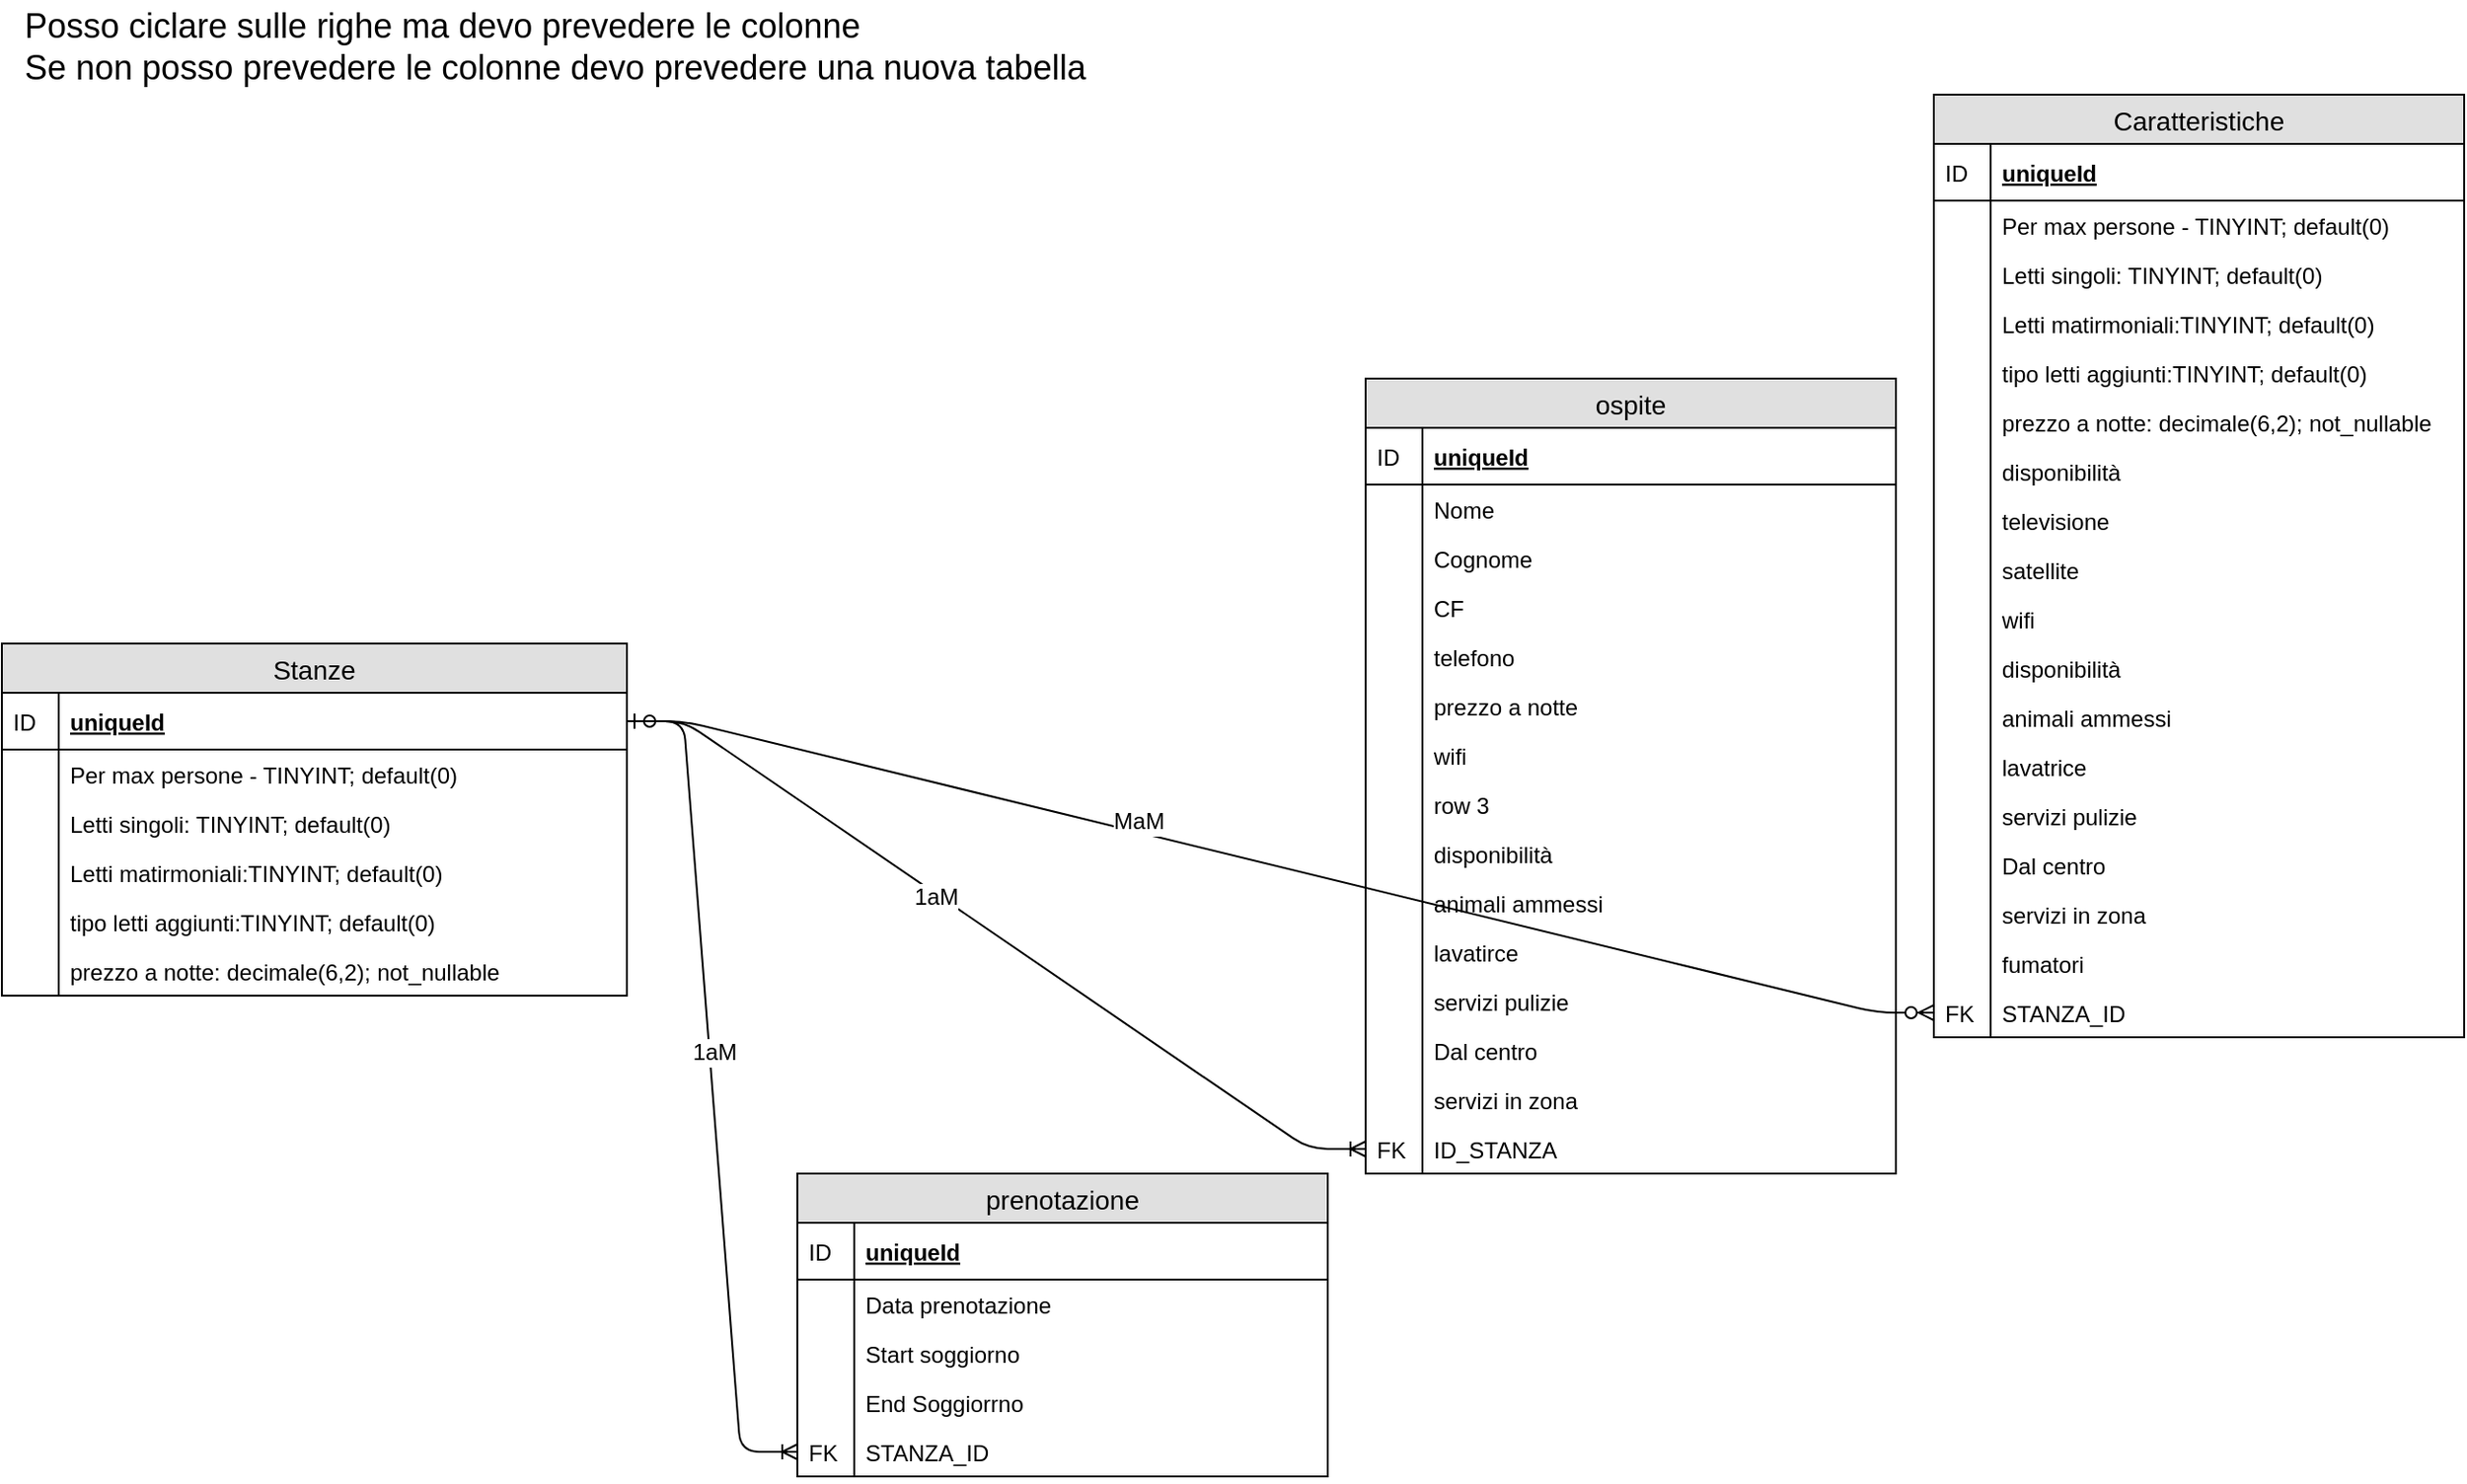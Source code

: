 <mxfile version="12.4.2" type="github" pages="1">
  <diagram id="B_G7BN0pg-eralU9Y7lQ" name="Page-1">
    <mxGraphModel dx="1878" dy="837" grid="1" gridSize="10" guides="1" tooltips="1" connect="1" arrows="1" fold="1" page="1" pageScale="1" pageWidth="1920" pageHeight="1200" math="0" shadow="0">
      <root>
        <mxCell id="0"/>
        <mxCell id="1" parent="0"/>
        <mxCell id="duu10q1DUP-rFCEBtcsj-118" value="" style="edgeStyle=orthogonalEdgeStyle;rounded=0;orthogonalLoop=1;jettySize=auto;html=1;startArrow=none;startFill=0;" parent="1" target="duu10q1DUP-rFCEBtcsj-2" edge="1">
          <mxGeometry relative="1" as="geometry">
            <mxPoint x="350" y="55" as="sourcePoint"/>
          </mxGeometry>
        </mxCell>
        <mxCell id="duu10q1DUP-rFCEBtcsj-130" value="Stanze" style="swimlane;fontStyle=0;childLayout=stackLayout;horizontal=1;startSize=26;fillColor=#e0e0e0;horizontalStack=0;resizeParent=1;resizeParentMax=0;resizeLast=0;collapsible=1;marginBottom=0;swimlaneFillColor=#ffffff;align=center;fontSize=14;" parent="1" vertex="1">
          <mxGeometry x="110" y="460" width="330" height="186" as="geometry">
            <mxRectangle x="70" y="350" width="80" height="26" as="alternateBounds"/>
          </mxGeometry>
        </mxCell>
        <mxCell id="duu10q1DUP-rFCEBtcsj-131" value="uniqueId" style="shape=partialRectangle;top=0;left=0;right=0;bottom=1;align=left;verticalAlign=middle;fillColor=none;spacingLeft=34;spacingRight=4;overflow=hidden;rotatable=0;points=[[0,0.5],[1,0.5]];portConstraint=eastwest;dropTarget=0;fontStyle=5;fontSize=12;" parent="duu10q1DUP-rFCEBtcsj-130" vertex="1">
          <mxGeometry y="26" width="330" height="30" as="geometry"/>
        </mxCell>
        <mxCell id="duu10q1DUP-rFCEBtcsj-132" value="ID" style="shape=partialRectangle;top=0;left=0;bottom=0;fillColor=none;align=left;verticalAlign=middle;spacingLeft=4;spacingRight=4;overflow=hidden;rotatable=0;points=[];portConstraint=eastwest;part=1;fontSize=12;" parent="duu10q1DUP-rFCEBtcsj-131" vertex="1" connectable="0">
          <mxGeometry width="30" height="30" as="geometry"/>
        </mxCell>
        <mxCell id="duu10q1DUP-rFCEBtcsj-133" value="Per max persone - TINYINT; default(0)" style="shape=partialRectangle;top=0;left=0;right=0;bottom=0;align=left;verticalAlign=top;fillColor=none;spacingLeft=34;spacingRight=4;overflow=hidden;rotatable=0;points=[[0,0.5],[1,0.5]];portConstraint=eastwest;dropTarget=0;fontSize=12;" parent="duu10q1DUP-rFCEBtcsj-130" vertex="1">
          <mxGeometry y="56" width="330" height="26" as="geometry"/>
        </mxCell>
        <mxCell id="duu10q1DUP-rFCEBtcsj-134" value="" style="shape=partialRectangle;top=0;left=0;bottom=0;fillColor=none;align=left;verticalAlign=top;spacingLeft=4;spacingRight=4;overflow=hidden;rotatable=0;points=[];portConstraint=eastwest;part=1;fontSize=12;" parent="duu10q1DUP-rFCEBtcsj-133" vertex="1" connectable="0">
          <mxGeometry width="30" height="26" as="geometry"/>
        </mxCell>
        <mxCell id="duu10q1DUP-rFCEBtcsj-135" value="Letti singoli: TINYINT; default(0)" style="shape=partialRectangle;top=0;left=0;right=0;bottom=0;align=left;verticalAlign=top;fillColor=none;spacingLeft=34;spacingRight=4;overflow=hidden;rotatable=0;points=[[0,0.5],[1,0.5]];portConstraint=eastwest;dropTarget=0;fontSize=12;" parent="duu10q1DUP-rFCEBtcsj-130" vertex="1">
          <mxGeometry y="82" width="330" height="26" as="geometry"/>
        </mxCell>
        <mxCell id="duu10q1DUP-rFCEBtcsj-136" value="" style="shape=partialRectangle;top=0;left=0;bottom=0;fillColor=none;align=left;verticalAlign=top;spacingLeft=4;spacingRight=4;overflow=hidden;rotatable=0;points=[];portConstraint=eastwest;part=1;fontSize=12;" parent="duu10q1DUP-rFCEBtcsj-135" vertex="1" connectable="0">
          <mxGeometry width="30" height="26" as="geometry"/>
        </mxCell>
        <mxCell id="duu10q1DUP-rFCEBtcsj-137" value="Letti matirmoniali:TINYINT; default(0)" style="shape=partialRectangle;top=0;left=0;right=0;bottom=0;align=left;verticalAlign=top;fillColor=none;spacingLeft=34;spacingRight=4;overflow=hidden;rotatable=0;points=[[0,0.5],[1,0.5]];portConstraint=eastwest;dropTarget=0;fontSize=12;" parent="duu10q1DUP-rFCEBtcsj-130" vertex="1">
          <mxGeometry y="108" width="330" height="26" as="geometry"/>
        </mxCell>
        <mxCell id="duu10q1DUP-rFCEBtcsj-138" value="" style="shape=partialRectangle;top=0;left=0;bottom=0;fillColor=none;align=left;verticalAlign=top;spacingLeft=4;spacingRight=4;overflow=hidden;rotatable=0;points=[];portConstraint=eastwest;part=1;fontSize=12;" parent="duu10q1DUP-rFCEBtcsj-137" vertex="1" connectable="0">
          <mxGeometry width="30" height="26" as="geometry"/>
        </mxCell>
        <mxCell id="duu10q1DUP-rFCEBtcsj-145" value="tipo letti aggiunti:TINYINT; default(0)" style="shape=partialRectangle;top=0;left=0;right=0;bottom=0;align=left;verticalAlign=top;fillColor=none;spacingLeft=34;spacingRight=4;overflow=hidden;rotatable=0;points=[[0,0.5],[1,0.5]];portConstraint=eastwest;dropTarget=0;fontSize=12;" parent="duu10q1DUP-rFCEBtcsj-130" vertex="1">
          <mxGeometry y="134" width="330" height="26" as="geometry"/>
        </mxCell>
        <mxCell id="duu10q1DUP-rFCEBtcsj-146" value="" style="shape=partialRectangle;top=0;left=0;bottom=0;fillColor=none;align=left;verticalAlign=top;spacingLeft=4;spacingRight=4;overflow=hidden;rotatable=0;points=[];portConstraint=eastwest;part=1;fontSize=12;" parent="duu10q1DUP-rFCEBtcsj-145" vertex="1" connectable="0">
          <mxGeometry width="30" height="26" as="geometry"/>
        </mxCell>
        <mxCell id="duu10q1DUP-rFCEBtcsj-147" value="prezzo a notte: decimale(6,2); not_nullable" style="shape=partialRectangle;top=0;left=0;right=0;bottom=0;align=left;verticalAlign=top;fillColor=none;spacingLeft=34;spacingRight=4;overflow=hidden;rotatable=0;points=[[0,0.5],[1,0.5]];portConstraint=eastwest;dropTarget=0;fontSize=12;" parent="duu10q1DUP-rFCEBtcsj-130" vertex="1">
          <mxGeometry y="160" width="330" height="26" as="geometry"/>
        </mxCell>
        <mxCell id="duu10q1DUP-rFCEBtcsj-148" value="" style="shape=partialRectangle;top=0;left=0;bottom=0;fillColor=none;align=left;verticalAlign=top;spacingLeft=4;spacingRight=4;overflow=hidden;rotatable=0;points=[];portConstraint=eastwest;part=1;fontSize=12;" parent="duu10q1DUP-rFCEBtcsj-147" vertex="1" connectable="0">
          <mxGeometry width="30" height="26" as="geometry"/>
        </mxCell>
        <mxCell id="duu10q1DUP-rFCEBtcsj-177" value="ospite" style="swimlane;fontStyle=0;childLayout=stackLayout;horizontal=1;startSize=26;fillColor=#e0e0e0;horizontalStack=0;resizeParent=1;resizeParentMax=0;resizeLast=0;collapsible=1;marginBottom=0;swimlaneFillColor=#ffffff;align=center;fontSize=14;" parent="1" vertex="1">
          <mxGeometry x="830" y="320" width="280" height="420" as="geometry">
            <mxRectangle x="830" y="320" width="150" height="26" as="alternateBounds"/>
          </mxGeometry>
        </mxCell>
        <mxCell id="duu10q1DUP-rFCEBtcsj-178" value="uniqueId" style="shape=partialRectangle;top=0;left=0;right=0;bottom=1;align=left;verticalAlign=middle;fillColor=none;spacingLeft=34;spacingRight=4;overflow=hidden;rotatable=0;points=[[0,0.5],[1,0.5]];portConstraint=eastwest;dropTarget=0;fontStyle=5;fontSize=12;" parent="duu10q1DUP-rFCEBtcsj-177" vertex="1">
          <mxGeometry y="26" width="280" height="30" as="geometry"/>
        </mxCell>
        <mxCell id="duu10q1DUP-rFCEBtcsj-179" value="ID" style="shape=partialRectangle;top=0;left=0;bottom=0;fillColor=none;align=left;verticalAlign=middle;spacingLeft=4;spacingRight=4;overflow=hidden;rotatable=0;points=[];portConstraint=eastwest;part=1;fontSize=12;" parent="duu10q1DUP-rFCEBtcsj-178" vertex="1" connectable="0">
          <mxGeometry width="30" height="30" as="geometry"/>
        </mxCell>
        <mxCell id="duu10q1DUP-rFCEBtcsj-180" value="Nome" style="shape=partialRectangle;top=0;left=0;right=0;bottom=0;align=left;verticalAlign=top;fillColor=none;spacingLeft=34;spacingRight=4;overflow=hidden;rotatable=0;points=[[0,0.5],[1,0.5]];portConstraint=eastwest;dropTarget=0;fontSize=12;" parent="duu10q1DUP-rFCEBtcsj-177" vertex="1">
          <mxGeometry y="56" width="280" height="26" as="geometry"/>
        </mxCell>
        <mxCell id="duu10q1DUP-rFCEBtcsj-181" value="" style="shape=partialRectangle;top=0;left=0;bottom=0;fillColor=none;align=left;verticalAlign=top;spacingLeft=4;spacingRight=4;overflow=hidden;rotatable=0;points=[];portConstraint=eastwest;part=1;fontSize=12;" parent="duu10q1DUP-rFCEBtcsj-180" vertex="1" connectable="0">
          <mxGeometry width="30" height="26" as="geometry"/>
        </mxCell>
        <mxCell id="duu10q1DUP-rFCEBtcsj-182" value="Cognome" style="shape=partialRectangle;top=0;left=0;right=0;bottom=0;align=left;verticalAlign=top;fillColor=none;spacingLeft=34;spacingRight=4;overflow=hidden;rotatable=0;points=[[0,0.5],[1,0.5]];portConstraint=eastwest;dropTarget=0;fontSize=12;" parent="duu10q1DUP-rFCEBtcsj-177" vertex="1">
          <mxGeometry y="82" width="280" height="26" as="geometry"/>
        </mxCell>
        <mxCell id="duu10q1DUP-rFCEBtcsj-183" value="" style="shape=partialRectangle;top=0;left=0;bottom=0;fillColor=none;align=left;verticalAlign=top;spacingLeft=4;spacingRight=4;overflow=hidden;rotatable=0;points=[];portConstraint=eastwest;part=1;fontSize=12;" parent="duu10q1DUP-rFCEBtcsj-182" vertex="1" connectable="0">
          <mxGeometry width="30" height="26" as="geometry"/>
        </mxCell>
        <mxCell id="duu10q1DUP-rFCEBtcsj-184" value="CF" style="shape=partialRectangle;top=0;left=0;right=0;bottom=0;align=left;verticalAlign=top;fillColor=none;spacingLeft=34;spacingRight=4;overflow=hidden;rotatable=0;points=[[0,0.5],[1,0.5]];portConstraint=eastwest;dropTarget=0;fontSize=12;" parent="duu10q1DUP-rFCEBtcsj-177" vertex="1">
          <mxGeometry y="108" width="280" height="26" as="geometry"/>
        </mxCell>
        <mxCell id="duu10q1DUP-rFCEBtcsj-185" value="" style="shape=partialRectangle;top=0;left=0;bottom=0;fillColor=none;align=left;verticalAlign=top;spacingLeft=4;spacingRight=4;overflow=hidden;rotatable=0;points=[];portConstraint=eastwest;part=1;fontSize=12;" parent="duu10q1DUP-rFCEBtcsj-184" vertex="1" connectable="0">
          <mxGeometry width="30" height="26" as="geometry"/>
        </mxCell>
        <mxCell id="duu10q1DUP-rFCEBtcsj-186" value="telefono" style="shape=partialRectangle;top=0;left=0;right=0;bottom=0;align=left;verticalAlign=top;fillColor=none;spacingLeft=34;spacingRight=4;overflow=hidden;rotatable=0;points=[[0,0.5],[1,0.5]];portConstraint=eastwest;dropTarget=0;fontSize=12;" parent="duu10q1DUP-rFCEBtcsj-177" vertex="1">
          <mxGeometry y="134" width="280" height="26" as="geometry"/>
        </mxCell>
        <mxCell id="duu10q1DUP-rFCEBtcsj-187" value="" style="shape=partialRectangle;top=0;left=0;bottom=0;fillColor=none;align=left;verticalAlign=top;spacingLeft=4;spacingRight=4;overflow=hidden;rotatable=0;points=[];portConstraint=eastwest;part=1;fontSize=12;" parent="duu10q1DUP-rFCEBtcsj-186" vertex="1" connectable="0">
          <mxGeometry width="30" height="26" as="geometry"/>
        </mxCell>
        <mxCell id="duu10q1DUP-rFCEBtcsj-188" value="prezzo a notte" style="shape=partialRectangle;top=0;left=0;right=0;bottom=0;align=left;verticalAlign=top;fillColor=none;spacingLeft=34;spacingRight=4;overflow=hidden;rotatable=0;points=[[0,0.5],[1,0.5]];portConstraint=eastwest;dropTarget=0;fontSize=12;" parent="duu10q1DUP-rFCEBtcsj-177" vertex="1">
          <mxGeometry y="160" width="280" height="26" as="geometry"/>
        </mxCell>
        <mxCell id="duu10q1DUP-rFCEBtcsj-189" value="" style="shape=partialRectangle;top=0;left=0;bottom=0;fillColor=none;align=left;verticalAlign=top;spacingLeft=4;spacingRight=4;overflow=hidden;rotatable=0;points=[];portConstraint=eastwest;part=1;fontSize=12;" parent="duu10q1DUP-rFCEBtcsj-188" vertex="1" connectable="0">
          <mxGeometry width="30" height="26" as="geometry"/>
        </mxCell>
        <mxCell id="duu10q1DUP-rFCEBtcsj-196" value="wifi" style="shape=partialRectangle;top=0;left=0;right=0;bottom=0;align=left;verticalAlign=top;fillColor=none;spacingLeft=34;spacingRight=4;overflow=hidden;rotatable=0;points=[[0,0.5],[1,0.5]];portConstraint=eastwest;dropTarget=0;fontSize=12;" parent="duu10q1DUP-rFCEBtcsj-177" vertex="1">
          <mxGeometry y="186" width="280" height="26" as="geometry"/>
        </mxCell>
        <mxCell id="duu10q1DUP-rFCEBtcsj-197" value="" style="shape=partialRectangle;top=0;left=0;bottom=0;fillColor=none;align=left;verticalAlign=top;spacingLeft=4;spacingRight=4;overflow=hidden;rotatable=0;points=[];portConstraint=eastwest;part=1;fontSize=12;" parent="duu10q1DUP-rFCEBtcsj-196" vertex="1" connectable="0">
          <mxGeometry width="30" height="26" as="geometry"/>
        </mxCell>
        <mxCell id="duu10q1DUP-rFCEBtcsj-198" value="row 3" style="shape=partialRectangle;top=0;left=0;right=0;bottom=0;align=left;verticalAlign=top;fillColor=none;spacingLeft=34;spacingRight=4;overflow=hidden;rotatable=0;points=[[0,0.5],[1,0.5]];portConstraint=eastwest;dropTarget=0;fontSize=12;" parent="duu10q1DUP-rFCEBtcsj-177" vertex="1">
          <mxGeometry y="212" width="280" height="26" as="geometry"/>
        </mxCell>
        <mxCell id="duu10q1DUP-rFCEBtcsj-199" value="" style="shape=partialRectangle;top=0;left=0;bottom=0;fillColor=none;align=left;verticalAlign=top;spacingLeft=4;spacingRight=4;overflow=hidden;rotatable=0;points=[];portConstraint=eastwest;part=1;fontSize=12;" parent="duu10q1DUP-rFCEBtcsj-198" vertex="1" connectable="0">
          <mxGeometry width="30" height="26" as="geometry"/>
        </mxCell>
        <mxCell id="duu10q1DUP-rFCEBtcsj-200" value="disponibilità" style="shape=partialRectangle;top=0;left=0;right=0;bottom=0;align=left;verticalAlign=top;fillColor=none;spacingLeft=34;spacingRight=4;overflow=hidden;rotatable=0;points=[[0,0.5],[1,0.5]];portConstraint=eastwest;dropTarget=0;fontSize=12;" parent="duu10q1DUP-rFCEBtcsj-177" vertex="1">
          <mxGeometry y="238" width="280" height="26" as="geometry"/>
        </mxCell>
        <mxCell id="duu10q1DUP-rFCEBtcsj-201" value="" style="shape=partialRectangle;top=0;left=0;bottom=0;fillColor=none;align=left;verticalAlign=top;spacingLeft=4;spacingRight=4;overflow=hidden;rotatable=0;points=[];portConstraint=eastwest;part=1;fontSize=12;" parent="duu10q1DUP-rFCEBtcsj-200" vertex="1" connectable="0">
          <mxGeometry width="30" height="26" as="geometry"/>
        </mxCell>
        <mxCell id="duu10q1DUP-rFCEBtcsj-202" value="animali ammessi" style="shape=partialRectangle;top=0;left=0;right=0;bottom=0;align=left;verticalAlign=top;fillColor=none;spacingLeft=34;spacingRight=4;overflow=hidden;rotatable=0;points=[[0,0.5],[1,0.5]];portConstraint=eastwest;dropTarget=0;fontSize=12;" parent="duu10q1DUP-rFCEBtcsj-177" vertex="1">
          <mxGeometry y="264" width="280" height="26" as="geometry"/>
        </mxCell>
        <mxCell id="duu10q1DUP-rFCEBtcsj-203" value="" style="shape=partialRectangle;top=0;left=0;bottom=0;fillColor=none;align=left;verticalAlign=top;spacingLeft=4;spacingRight=4;overflow=hidden;rotatable=0;points=[];portConstraint=eastwest;part=1;fontSize=12;" parent="duu10q1DUP-rFCEBtcsj-202" vertex="1" connectable="0">
          <mxGeometry width="30" height="26" as="geometry"/>
        </mxCell>
        <mxCell id="duu10q1DUP-rFCEBtcsj-204" value="lavatirce" style="shape=partialRectangle;top=0;left=0;right=0;bottom=0;align=left;verticalAlign=top;fillColor=none;spacingLeft=34;spacingRight=4;overflow=hidden;rotatable=0;points=[[0,0.5],[1,0.5]];portConstraint=eastwest;dropTarget=0;fontSize=12;" parent="duu10q1DUP-rFCEBtcsj-177" vertex="1">
          <mxGeometry y="290" width="280" height="26" as="geometry"/>
        </mxCell>
        <mxCell id="duu10q1DUP-rFCEBtcsj-205" value="" style="shape=partialRectangle;top=0;left=0;bottom=0;fillColor=none;align=left;verticalAlign=top;spacingLeft=4;spacingRight=4;overflow=hidden;rotatable=0;points=[];portConstraint=eastwest;part=1;fontSize=12;" parent="duu10q1DUP-rFCEBtcsj-204" vertex="1" connectable="0">
          <mxGeometry width="30" height="26" as="geometry"/>
        </mxCell>
        <mxCell id="duu10q1DUP-rFCEBtcsj-206" value="servizi pulizie" style="shape=partialRectangle;top=0;left=0;right=0;bottom=0;align=left;verticalAlign=top;fillColor=none;spacingLeft=34;spacingRight=4;overflow=hidden;rotatable=0;points=[[0,0.5],[1,0.5]];portConstraint=eastwest;dropTarget=0;fontSize=12;" parent="duu10q1DUP-rFCEBtcsj-177" vertex="1">
          <mxGeometry y="316" width="280" height="26" as="geometry"/>
        </mxCell>
        <mxCell id="duu10q1DUP-rFCEBtcsj-207" value="" style="shape=partialRectangle;top=0;left=0;bottom=0;fillColor=none;align=left;verticalAlign=top;spacingLeft=4;spacingRight=4;overflow=hidden;rotatable=0;points=[];portConstraint=eastwest;part=1;fontSize=12;" parent="duu10q1DUP-rFCEBtcsj-206" vertex="1" connectable="0">
          <mxGeometry width="30" height="26" as="geometry"/>
        </mxCell>
        <mxCell id="duu10q1DUP-rFCEBtcsj-208" value="Dal centro" style="shape=partialRectangle;top=0;left=0;right=0;bottom=0;align=left;verticalAlign=top;fillColor=none;spacingLeft=34;spacingRight=4;overflow=hidden;rotatable=0;points=[[0,0.5],[1,0.5]];portConstraint=eastwest;dropTarget=0;fontSize=12;" parent="duu10q1DUP-rFCEBtcsj-177" vertex="1">
          <mxGeometry y="342" width="280" height="26" as="geometry"/>
        </mxCell>
        <mxCell id="duu10q1DUP-rFCEBtcsj-209" value="" style="shape=partialRectangle;top=0;left=0;bottom=0;fillColor=none;align=left;verticalAlign=top;spacingLeft=4;spacingRight=4;overflow=hidden;rotatable=0;points=[];portConstraint=eastwest;part=1;fontSize=12;" parent="duu10q1DUP-rFCEBtcsj-208" vertex="1" connectable="0">
          <mxGeometry width="30" height="26" as="geometry"/>
        </mxCell>
        <mxCell id="duu10q1DUP-rFCEBtcsj-210" value="servizi in zona" style="shape=partialRectangle;top=0;left=0;right=0;bottom=0;align=left;verticalAlign=top;fillColor=none;spacingLeft=34;spacingRight=4;overflow=hidden;rotatable=0;points=[[0,0.5],[1,0.5]];portConstraint=eastwest;dropTarget=0;fontSize=12;" parent="duu10q1DUP-rFCEBtcsj-177" vertex="1">
          <mxGeometry y="368" width="280" height="26" as="geometry"/>
        </mxCell>
        <mxCell id="duu10q1DUP-rFCEBtcsj-211" value="" style="shape=partialRectangle;top=0;left=0;bottom=0;fillColor=none;align=left;verticalAlign=top;spacingLeft=4;spacingRight=4;overflow=hidden;rotatable=0;points=[];portConstraint=eastwest;part=1;fontSize=12;" parent="duu10q1DUP-rFCEBtcsj-210" vertex="1" connectable="0">
          <mxGeometry width="30" height="26" as="geometry"/>
        </mxCell>
        <mxCell id="duu10q1DUP-rFCEBtcsj-244" value="ID_STANZA" style="shape=partialRectangle;top=0;left=0;right=0;bottom=0;align=left;verticalAlign=top;fillColor=none;spacingLeft=34;spacingRight=4;overflow=hidden;rotatable=0;points=[[0,0.5],[1,0.5]];portConstraint=eastwest;dropTarget=0;fontSize=12;" parent="duu10q1DUP-rFCEBtcsj-177" vertex="1">
          <mxGeometry y="394" width="280" height="26" as="geometry"/>
        </mxCell>
        <mxCell id="duu10q1DUP-rFCEBtcsj-245" value="FK" style="shape=partialRectangle;top=0;left=0;bottom=0;fillColor=none;align=left;verticalAlign=top;spacingLeft=4;spacingRight=4;overflow=hidden;rotatable=0;points=[];portConstraint=eastwest;part=1;fontSize=12;" parent="duu10q1DUP-rFCEBtcsj-244" vertex="1" connectable="0">
          <mxGeometry width="30" height="26" as="geometry"/>
        </mxCell>
        <mxCell id="duu10q1DUP-rFCEBtcsj-247" value="Caratteristiche" style="swimlane;fontStyle=0;childLayout=stackLayout;horizontal=1;startSize=26;fillColor=#e0e0e0;horizontalStack=0;resizeParent=1;resizeParentMax=0;resizeLast=0;collapsible=1;marginBottom=0;swimlaneFillColor=#ffffff;align=center;fontSize=14;" parent="1" vertex="1">
          <mxGeometry x="1130" y="170" width="280" height="498" as="geometry">
            <mxRectangle x="1130" y="170" width="150" height="26" as="alternateBounds"/>
          </mxGeometry>
        </mxCell>
        <mxCell id="duu10q1DUP-rFCEBtcsj-248" value="uniqueId" style="shape=partialRectangle;top=0;left=0;right=0;bottom=1;align=left;verticalAlign=middle;fillColor=none;spacingLeft=34;spacingRight=4;overflow=hidden;rotatable=0;points=[[0,0.5],[1,0.5]];portConstraint=eastwest;dropTarget=0;fontStyle=5;fontSize=12;" parent="duu10q1DUP-rFCEBtcsj-247" vertex="1">
          <mxGeometry y="26" width="280" height="30" as="geometry"/>
        </mxCell>
        <mxCell id="duu10q1DUP-rFCEBtcsj-249" value="ID" style="shape=partialRectangle;top=0;left=0;bottom=0;fillColor=none;align=left;verticalAlign=middle;spacingLeft=4;spacingRight=4;overflow=hidden;rotatable=0;points=[];portConstraint=eastwest;part=1;fontSize=12;" parent="duu10q1DUP-rFCEBtcsj-248" vertex="1" connectable="0">
          <mxGeometry width="30" height="30" as="geometry"/>
        </mxCell>
        <mxCell id="duu10q1DUP-rFCEBtcsj-250" value="Per max persone - TINYINT; default(0)" style="shape=partialRectangle;top=0;left=0;right=0;bottom=0;align=left;verticalAlign=top;fillColor=none;spacingLeft=34;spacingRight=4;overflow=hidden;rotatable=0;points=[[0,0.5],[1,0.5]];portConstraint=eastwest;dropTarget=0;fontSize=12;" parent="duu10q1DUP-rFCEBtcsj-247" vertex="1">
          <mxGeometry y="56" width="280" height="26" as="geometry"/>
        </mxCell>
        <mxCell id="duu10q1DUP-rFCEBtcsj-251" value="" style="shape=partialRectangle;top=0;left=0;bottom=0;fillColor=none;align=left;verticalAlign=top;spacingLeft=4;spacingRight=4;overflow=hidden;rotatable=0;points=[];portConstraint=eastwest;part=1;fontSize=12;" parent="duu10q1DUP-rFCEBtcsj-250" vertex="1" connectable="0">
          <mxGeometry width="30" height="26" as="geometry"/>
        </mxCell>
        <mxCell id="duu10q1DUP-rFCEBtcsj-252" value="Letti singoli: TINYINT; default(0)" style="shape=partialRectangle;top=0;left=0;right=0;bottom=0;align=left;verticalAlign=top;fillColor=none;spacingLeft=34;spacingRight=4;overflow=hidden;rotatable=0;points=[[0,0.5],[1,0.5]];portConstraint=eastwest;dropTarget=0;fontSize=12;" parent="duu10q1DUP-rFCEBtcsj-247" vertex="1">
          <mxGeometry y="82" width="280" height="26" as="geometry"/>
        </mxCell>
        <mxCell id="duu10q1DUP-rFCEBtcsj-253" value="" style="shape=partialRectangle;top=0;left=0;bottom=0;fillColor=none;align=left;verticalAlign=top;spacingLeft=4;spacingRight=4;overflow=hidden;rotatable=0;points=[];portConstraint=eastwest;part=1;fontSize=12;" parent="duu10q1DUP-rFCEBtcsj-252" vertex="1" connectable="0">
          <mxGeometry width="30" height="26" as="geometry"/>
        </mxCell>
        <mxCell id="duu10q1DUP-rFCEBtcsj-254" value="Letti matirmoniali:TINYINT; default(0)" style="shape=partialRectangle;top=0;left=0;right=0;bottom=0;align=left;verticalAlign=top;fillColor=none;spacingLeft=34;spacingRight=4;overflow=hidden;rotatable=0;points=[[0,0.5],[1,0.5]];portConstraint=eastwest;dropTarget=0;fontSize=12;" parent="duu10q1DUP-rFCEBtcsj-247" vertex="1">
          <mxGeometry y="108" width="280" height="26" as="geometry"/>
        </mxCell>
        <mxCell id="duu10q1DUP-rFCEBtcsj-255" value="" style="shape=partialRectangle;top=0;left=0;bottom=0;fillColor=none;align=left;verticalAlign=top;spacingLeft=4;spacingRight=4;overflow=hidden;rotatable=0;points=[];portConstraint=eastwest;part=1;fontSize=12;" parent="duu10q1DUP-rFCEBtcsj-254" vertex="1" connectable="0">
          <mxGeometry width="30" height="26" as="geometry"/>
        </mxCell>
        <mxCell id="duu10q1DUP-rFCEBtcsj-256" value="tipo letti aggiunti:TINYINT; default(0)" style="shape=partialRectangle;top=0;left=0;right=0;bottom=0;align=left;verticalAlign=top;fillColor=none;spacingLeft=34;spacingRight=4;overflow=hidden;rotatable=0;points=[[0,0.5],[1,0.5]];portConstraint=eastwest;dropTarget=0;fontSize=12;" parent="duu10q1DUP-rFCEBtcsj-247" vertex="1">
          <mxGeometry y="134" width="280" height="26" as="geometry"/>
        </mxCell>
        <mxCell id="duu10q1DUP-rFCEBtcsj-257" value="" style="shape=partialRectangle;top=0;left=0;bottom=0;fillColor=none;align=left;verticalAlign=top;spacingLeft=4;spacingRight=4;overflow=hidden;rotatable=0;points=[];portConstraint=eastwest;part=1;fontSize=12;" parent="duu10q1DUP-rFCEBtcsj-256" vertex="1" connectable="0">
          <mxGeometry width="30" height="26" as="geometry"/>
        </mxCell>
        <mxCell id="duu10q1DUP-rFCEBtcsj-258" value="prezzo a notte: decimale(6,2); not_nullable" style="shape=partialRectangle;top=0;left=0;right=0;bottom=0;align=left;verticalAlign=top;fillColor=none;spacingLeft=34;spacingRight=4;overflow=hidden;rotatable=0;points=[[0,0.5],[1,0.5]];portConstraint=eastwest;dropTarget=0;fontSize=12;" parent="duu10q1DUP-rFCEBtcsj-247" vertex="1">
          <mxGeometry y="160" width="280" height="26" as="geometry"/>
        </mxCell>
        <mxCell id="duu10q1DUP-rFCEBtcsj-259" value="" style="shape=partialRectangle;top=0;left=0;bottom=0;fillColor=none;align=left;verticalAlign=top;spacingLeft=4;spacingRight=4;overflow=hidden;rotatable=0;points=[];portConstraint=eastwest;part=1;fontSize=12;" parent="duu10q1DUP-rFCEBtcsj-258" vertex="1" connectable="0">
          <mxGeometry width="30" height="26" as="geometry"/>
        </mxCell>
        <mxCell id="duu10q1DUP-rFCEBtcsj-260" value="disponibilità" style="shape=partialRectangle;top=0;left=0;right=0;bottom=0;align=left;verticalAlign=top;fillColor=none;spacingLeft=34;spacingRight=4;overflow=hidden;rotatable=0;points=[[0,0.5],[1,0.5]];portConstraint=eastwest;dropTarget=0;fontSize=12;" parent="duu10q1DUP-rFCEBtcsj-247" vertex="1">
          <mxGeometry y="186" width="280" height="26" as="geometry"/>
        </mxCell>
        <mxCell id="duu10q1DUP-rFCEBtcsj-261" value="" style="shape=partialRectangle;top=0;left=0;bottom=0;fillColor=none;align=left;verticalAlign=top;spacingLeft=4;spacingRight=4;overflow=hidden;rotatable=0;points=[];portConstraint=eastwest;part=1;fontSize=12;" parent="duu10q1DUP-rFCEBtcsj-260" vertex="1" connectable="0">
          <mxGeometry width="30" height="26" as="geometry"/>
        </mxCell>
        <mxCell id="duu10q1DUP-rFCEBtcsj-262" value="televisione" style="shape=partialRectangle;top=0;left=0;right=0;bottom=0;align=left;verticalAlign=top;fillColor=none;spacingLeft=34;spacingRight=4;overflow=hidden;rotatable=0;points=[[0,0.5],[1,0.5]];portConstraint=eastwest;dropTarget=0;fontSize=12;" parent="duu10q1DUP-rFCEBtcsj-247" vertex="1">
          <mxGeometry y="212" width="280" height="26" as="geometry"/>
        </mxCell>
        <mxCell id="duu10q1DUP-rFCEBtcsj-263" value="" style="shape=partialRectangle;top=0;left=0;bottom=0;fillColor=none;align=left;verticalAlign=top;spacingLeft=4;spacingRight=4;overflow=hidden;rotatable=0;points=[];portConstraint=eastwest;part=1;fontSize=12;" parent="duu10q1DUP-rFCEBtcsj-262" vertex="1" connectable="0">
          <mxGeometry width="30" height="26" as="geometry"/>
        </mxCell>
        <mxCell id="duu10q1DUP-rFCEBtcsj-264" value="satellite" style="shape=partialRectangle;top=0;left=0;right=0;bottom=0;align=left;verticalAlign=top;fillColor=none;spacingLeft=34;spacingRight=4;overflow=hidden;rotatable=0;points=[[0,0.5],[1,0.5]];portConstraint=eastwest;dropTarget=0;fontSize=12;" parent="duu10q1DUP-rFCEBtcsj-247" vertex="1">
          <mxGeometry y="238" width="280" height="26" as="geometry"/>
        </mxCell>
        <mxCell id="duu10q1DUP-rFCEBtcsj-265" value="" style="shape=partialRectangle;top=0;left=0;bottom=0;fillColor=none;align=left;verticalAlign=top;spacingLeft=4;spacingRight=4;overflow=hidden;rotatable=0;points=[];portConstraint=eastwest;part=1;fontSize=12;" parent="duu10q1DUP-rFCEBtcsj-264" vertex="1" connectable="0">
          <mxGeometry width="30" height="26" as="geometry"/>
        </mxCell>
        <mxCell id="duu10q1DUP-rFCEBtcsj-266" value="wifi" style="shape=partialRectangle;top=0;left=0;right=0;bottom=0;align=left;verticalAlign=top;fillColor=none;spacingLeft=34;spacingRight=4;overflow=hidden;rotatable=0;points=[[0,0.5],[1,0.5]];portConstraint=eastwest;dropTarget=0;fontSize=12;" parent="duu10q1DUP-rFCEBtcsj-247" vertex="1">
          <mxGeometry y="264" width="280" height="26" as="geometry"/>
        </mxCell>
        <mxCell id="duu10q1DUP-rFCEBtcsj-267" value="" style="shape=partialRectangle;top=0;left=0;bottom=0;fillColor=none;align=left;verticalAlign=top;spacingLeft=4;spacingRight=4;overflow=hidden;rotatable=0;points=[];portConstraint=eastwest;part=1;fontSize=12;" parent="duu10q1DUP-rFCEBtcsj-266" vertex="1" connectable="0">
          <mxGeometry width="30" height="26" as="geometry"/>
        </mxCell>
        <mxCell id="duu10q1DUP-rFCEBtcsj-270" value="disponibilità" style="shape=partialRectangle;top=0;left=0;right=0;bottom=0;align=left;verticalAlign=top;fillColor=none;spacingLeft=34;spacingRight=4;overflow=hidden;rotatable=0;points=[[0,0.5],[1,0.5]];portConstraint=eastwest;dropTarget=0;fontSize=12;" parent="duu10q1DUP-rFCEBtcsj-247" vertex="1">
          <mxGeometry y="290" width="280" height="26" as="geometry"/>
        </mxCell>
        <mxCell id="duu10q1DUP-rFCEBtcsj-271" value="" style="shape=partialRectangle;top=0;left=0;bottom=0;fillColor=none;align=left;verticalAlign=top;spacingLeft=4;spacingRight=4;overflow=hidden;rotatable=0;points=[];portConstraint=eastwest;part=1;fontSize=12;" parent="duu10q1DUP-rFCEBtcsj-270" vertex="1" connectable="0">
          <mxGeometry width="30" height="26" as="geometry"/>
        </mxCell>
        <mxCell id="duu10q1DUP-rFCEBtcsj-272" value="animali ammessi" style="shape=partialRectangle;top=0;left=0;right=0;bottom=0;align=left;verticalAlign=top;fillColor=none;spacingLeft=34;spacingRight=4;overflow=hidden;rotatable=0;points=[[0,0.5],[1,0.5]];portConstraint=eastwest;dropTarget=0;fontSize=12;" parent="duu10q1DUP-rFCEBtcsj-247" vertex="1">
          <mxGeometry y="316" width="280" height="26" as="geometry"/>
        </mxCell>
        <mxCell id="duu10q1DUP-rFCEBtcsj-273" value="" style="shape=partialRectangle;top=0;left=0;bottom=0;fillColor=none;align=left;verticalAlign=top;spacingLeft=4;spacingRight=4;overflow=hidden;rotatable=0;points=[];portConstraint=eastwest;part=1;fontSize=12;" parent="duu10q1DUP-rFCEBtcsj-272" vertex="1" connectable="0">
          <mxGeometry width="30" height="26" as="geometry"/>
        </mxCell>
        <mxCell id="duu10q1DUP-rFCEBtcsj-274" value="lavatrice" style="shape=partialRectangle;top=0;left=0;right=0;bottom=0;align=left;verticalAlign=top;fillColor=none;spacingLeft=34;spacingRight=4;overflow=hidden;rotatable=0;points=[[0,0.5],[1,0.5]];portConstraint=eastwest;dropTarget=0;fontSize=12;" parent="duu10q1DUP-rFCEBtcsj-247" vertex="1">
          <mxGeometry y="342" width="280" height="26" as="geometry"/>
        </mxCell>
        <mxCell id="duu10q1DUP-rFCEBtcsj-275" value="" style="shape=partialRectangle;top=0;left=0;bottom=0;fillColor=none;align=left;verticalAlign=top;spacingLeft=4;spacingRight=4;overflow=hidden;rotatable=0;points=[];portConstraint=eastwest;part=1;fontSize=12;" parent="duu10q1DUP-rFCEBtcsj-274" vertex="1" connectable="0">
          <mxGeometry width="30" height="26" as="geometry"/>
        </mxCell>
        <mxCell id="duu10q1DUP-rFCEBtcsj-276" value="servizi pulizie" style="shape=partialRectangle;top=0;left=0;right=0;bottom=0;align=left;verticalAlign=top;fillColor=none;spacingLeft=34;spacingRight=4;overflow=hidden;rotatable=0;points=[[0,0.5],[1,0.5]];portConstraint=eastwest;dropTarget=0;fontSize=12;" parent="duu10q1DUP-rFCEBtcsj-247" vertex="1">
          <mxGeometry y="368" width="280" height="26" as="geometry"/>
        </mxCell>
        <mxCell id="duu10q1DUP-rFCEBtcsj-277" value="" style="shape=partialRectangle;top=0;left=0;bottom=0;fillColor=none;align=left;verticalAlign=top;spacingLeft=4;spacingRight=4;overflow=hidden;rotatable=0;points=[];portConstraint=eastwest;part=1;fontSize=12;" parent="duu10q1DUP-rFCEBtcsj-276" vertex="1" connectable="0">
          <mxGeometry width="30" height="26" as="geometry"/>
        </mxCell>
        <mxCell id="duu10q1DUP-rFCEBtcsj-278" value="Dal centro" style="shape=partialRectangle;top=0;left=0;right=0;bottom=0;align=left;verticalAlign=top;fillColor=none;spacingLeft=34;spacingRight=4;overflow=hidden;rotatable=0;points=[[0,0.5],[1,0.5]];portConstraint=eastwest;dropTarget=0;fontSize=12;" parent="duu10q1DUP-rFCEBtcsj-247" vertex="1">
          <mxGeometry y="394" width="280" height="26" as="geometry"/>
        </mxCell>
        <mxCell id="duu10q1DUP-rFCEBtcsj-279" value="" style="shape=partialRectangle;top=0;left=0;bottom=0;fillColor=none;align=left;verticalAlign=top;spacingLeft=4;spacingRight=4;overflow=hidden;rotatable=0;points=[];portConstraint=eastwest;part=1;fontSize=12;" parent="duu10q1DUP-rFCEBtcsj-278" vertex="1" connectable="0">
          <mxGeometry width="30" height="26" as="geometry"/>
        </mxCell>
        <mxCell id="duu10q1DUP-rFCEBtcsj-280" value="servizi in zona" style="shape=partialRectangle;top=0;left=0;right=0;bottom=0;align=left;verticalAlign=top;fillColor=none;spacingLeft=34;spacingRight=4;overflow=hidden;rotatable=0;points=[[0,0.5],[1,0.5]];portConstraint=eastwest;dropTarget=0;fontSize=12;" parent="duu10q1DUP-rFCEBtcsj-247" vertex="1">
          <mxGeometry y="420" width="280" height="26" as="geometry"/>
        </mxCell>
        <mxCell id="duu10q1DUP-rFCEBtcsj-281" value="" style="shape=partialRectangle;top=0;left=0;bottom=0;fillColor=none;align=left;verticalAlign=top;spacingLeft=4;spacingRight=4;overflow=hidden;rotatable=0;points=[];portConstraint=eastwest;part=1;fontSize=12;" parent="duu10q1DUP-rFCEBtcsj-280" vertex="1" connectable="0">
          <mxGeometry width="30" height="26" as="geometry"/>
        </mxCell>
        <mxCell id="duu10q1DUP-rFCEBtcsj-282" value="fumatori" style="shape=partialRectangle;top=0;left=0;right=0;bottom=0;align=left;verticalAlign=top;fillColor=none;spacingLeft=34;spacingRight=4;overflow=hidden;rotatable=0;points=[[0,0.5],[1,0.5]];portConstraint=eastwest;dropTarget=0;fontSize=12;" parent="duu10q1DUP-rFCEBtcsj-247" vertex="1">
          <mxGeometry y="446" width="280" height="26" as="geometry"/>
        </mxCell>
        <mxCell id="duu10q1DUP-rFCEBtcsj-283" value="" style="shape=partialRectangle;top=0;left=0;bottom=0;fillColor=none;align=left;verticalAlign=top;spacingLeft=4;spacingRight=4;overflow=hidden;rotatable=0;points=[];portConstraint=eastwest;part=1;fontSize=12;" parent="duu10q1DUP-rFCEBtcsj-282" vertex="1" connectable="0">
          <mxGeometry width="30" height="26" as="geometry"/>
        </mxCell>
        <mxCell id="P0jkgbOdyX54mxVDMsWR-7" value="STANZA_ID" style="shape=partialRectangle;top=0;left=0;right=0;bottom=0;align=left;verticalAlign=top;fillColor=none;spacingLeft=34;spacingRight=4;overflow=hidden;rotatable=0;points=[[0,0.5],[1,0.5]];portConstraint=eastwest;dropTarget=0;fontSize=12;" vertex="1" parent="duu10q1DUP-rFCEBtcsj-247">
          <mxGeometry y="472" width="280" height="26" as="geometry"/>
        </mxCell>
        <mxCell id="P0jkgbOdyX54mxVDMsWR-8" value="FK" style="shape=partialRectangle;top=0;left=0;bottom=0;fillColor=none;align=left;verticalAlign=top;spacingLeft=4;spacingRight=4;overflow=hidden;rotatable=0;points=[];portConstraint=eastwest;part=1;fontSize=12;" vertex="1" connectable="0" parent="P0jkgbOdyX54mxVDMsWR-7">
          <mxGeometry width="30" height="26" as="geometry"/>
        </mxCell>
        <mxCell id="duu10q1DUP-rFCEBtcsj-290" value="Posso ciclare sulle righe ma devo prevedere le colonne&lt;br style=&quot;font-size: 18px;&quot;&gt;Se non posso prevedere le colonne devo prevedere una nuova tabella" style="text;html=1;align=left;verticalAlign=middle;resizable=0;points=[];;autosize=1;fontSize=18;" parent="1" vertex="1">
          <mxGeometry x="120" y="120" width="580" height="50" as="geometry"/>
        </mxCell>
        <mxCell id="P0jkgbOdyX54mxVDMsWR-13" value="" style="edgeStyle=entityRelationEdgeStyle;fontSize=12;html=1;endArrow=ERzeroToMany;startArrow=ERzeroToOne;entryX=0;entryY=0.5;entryDx=0;entryDy=0;" edge="1" parent="1" source="duu10q1DUP-rFCEBtcsj-131" target="P0jkgbOdyX54mxVDMsWR-7">
          <mxGeometry width="100" height="100" relative="1" as="geometry">
            <mxPoint x="110" y="910" as="sourcePoint"/>
            <mxPoint x="530" y="870" as="targetPoint"/>
          </mxGeometry>
        </mxCell>
        <mxCell id="P0jkgbOdyX54mxVDMsWR-14" value="MaM" style="text;html=1;align=center;verticalAlign=middle;resizable=0;points=[];;labelBackgroundColor=#ffffff;fontSize=12;" vertex="1" connectable="0" parent="P0jkgbOdyX54mxVDMsWR-13">
          <mxGeometry x="0.083" relative="1" as="geometry">
            <mxPoint x="-103.64" y="-31.37" as="offset"/>
          </mxGeometry>
        </mxCell>
        <mxCell id="P0jkgbOdyX54mxVDMsWR-15" value="" style="edgeStyle=entityRelationEdgeStyle;fontSize=12;html=1;endArrow=ERoneToMany;" edge="1" parent="1" source="duu10q1DUP-rFCEBtcsj-131" target="P0jkgbOdyX54mxVDMsWR-11">
          <mxGeometry width="100" height="100" relative="1" as="geometry">
            <mxPoint x="110" y="910" as="sourcePoint"/>
            <mxPoint x="210" y="810" as="targetPoint"/>
          </mxGeometry>
        </mxCell>
        <mxCell id="P0jkgbOdyX54mxVDMsWR-18" value="1aM" style="text;html=1;align=center;verticalAlign=middle;resizable=0;points=[];;labelBackgroundColor=#ffffff;fontSize=12;" vertex="1" connectable="0" parent="P0jkgbOdyX54mxVDMsWR-15">
          <mxGeometry x="-0.107" y="3" relative="1" as="geometry">
            <mxPoint y="5.74" as="offset"/>
          </mxGeometry>
        </mxCell>
        <mxCell id="duu10q1DUP-rFCEBtcsj-215" value="prenotazione" style="swimlane;fontStyle=0;childLayout=stackLayout;horizontal=1;startSize=26;fillColor=#e0e0e0;horizontalStack=0;resizeParent=1;resizeParentMax=0;resizeLast=0;collapsible=1;marginBottom=0;swimlaneFillColor=#ffffff;align=center;fontSize=14;" parent="1" vertex="1">
          <mxGeometry x="530" y="740" width="280" height="160" as="geometry">
            <mxRectangle x="530" y="740" width="150" height="26" as="alternateBounds"/>
          </mxGeometry>
        </mxCell>
        <mxCell id="duu10q1DUP-rFCEBtcsj-216" value="uniqueId" style="shape=partialRectangle;top=0;left=0;right=0;bottom=1;align=left;verticalAlign=middle;fillColor=none;spacingLeft=34;spacingRight=4;overflow=hidden;rotatable=0;points=[[0,0.5],[1,0.5]];portConstraint=eastwest;dropTarget=0;fontStyle=5;fontSize=12;" parent="duu10q1DUP-rFCEBtcsj-215" vertex="1">
          <mxGeometry y="26" width="280" height="30" as="geometry"/>
        </mxCell>
        <mxCell id="duu10q1DUP-rFCEBtcsj-217" value="ID" style="shape=partialRectangle;top=0;left=0;bottom=0;fillColor=none;align=left;verticalAlign=middle;spacingLeft=4;spacingRight=4;overflow=hidden;rotatable=0;points=[];portConstraint=eastwest;part=1;fontSize=12;" parent="duu10q1DUP-rFCEBtcsj-216" vertex="1" connectable="0">
          <mxGeometry width="30" height="30" as="geometry"/>
        </mxCell>
        <mxCell id="duu10q1DUP-rFCEBtcsj-218" value="Data prenotazione" style="shape=partialRectangle;top=0;left=0;right=0;bottom=0;align=left;verticalAlign=top;fillColor=none;spacingLeft=34;spacingRight=4;overflow=hidden;rotatable=0;points=[[0,0.5],[1,0.5]];portConstraint=eastwest;dropTarget=0;fontSize=12;" parent="duu10q1DUP-rFCEBtcsj-215" vertex="1">
          <mxGeometry y="56" width="280" height="26" as="geometry"/>
        </mxCell>
        <mxCell id="duu10q1DUP-rFCEBtcsj-219" value="" style="shape=partialRectangle;top=0;left=0;bottom=0;fillColor=none;align=left;verticalAlign=top;spacingLeft=4;spacingRight=4;overflow=hidden;rotatable=0;points=[];portConstraint=eastwest;part=1;fontSize=12;" parent="duu10q1DUP-rFCEBtcsj-218" vertex="1" connectable="0">
          <mxGeometry width="30" height="26" as="geometry"/>
        </mxCell>
        <mxCell id="duu10q1DUP-rFCEBtcsj-220" value="Start soggiorno" style="shape=partialRectangle;top=0;left=0;right=0;bottom=0;align=left;verticalAlign=top;fillColor=none;spacingLeft=34;spacingRight=4;overflow=hidden;rotatable=0;points=[[0,0.5],[1,0.5]];portConstraint=eastwest;dropTarget=0;fontSize=12;" parent="duu10q1DUP-rFCEBtcsj-215" vertex="1">
          <mxGeometry y="82" width="280" height="26" as="geometry"/>
        </mxCell>
        <mxCell id="duu10q1DUP-rFCEBtcsj-221" value="" style="shape=partialRectangle;top=0;left=0;bottom=0;fillColor=none;align=left;verticalAlign=top;spacingLeft=4;spacingRight=4;overflow=hidden;rotatable=0;points=[];portConstraint=eastwest;part=1;fontSize=12;" parent="duu10q1DUP-rFCEBtcsj-220" vertex="1" connectable="0">
          <mxGeometry width="30" height="26" as="geometry"/>
        </mxCell>
        <mxCell id="duu10q1DUP-rFCEBtcsj-222" value="End Soggiorrno" style="shape=partialRectangle;top=0;left=0;right=0;bottom=0;align=left;verticalAlign=top;fillColor=none;spacingLeft=34;spacingRight=4;overflow=hidden;rotatable=0;points=[[0,0.5],[1,0.5]];portConstraint=eastwest;dropTarget=0;fontSize=12;" parent="duu10q1DUP-rFCEBtcsj-215" vertex="1">
          <mxGeometry y="108" width="280" height="26" as="geometry"/>
        </mxCell>
        <mxCell id="duu10q1DUP-rFCEBtcsj-223" value="" style="shape=partialRectangle;top=0;left=0;bottom=0;fillColor=none;align=left;verticalAlign=top;spacingLeft=4;spacingRight=4;overflow=hidden;rotatable=0;points=[];portConstraint=eastwest;part=1;fontSize=12;" parent="duu10q1DUP-rFCEBtcsj-222" vertex="1" connectable="0">
          <mxGeometry width="30" height="26" as="geometry"/>
        </mxCell>
        <mxCell id="P0jkgbOdyX54mxVDMsWR-11" value="STANZA_ID" style="shape=partialRectangle;top=0;left=0;right=0;bottom=0;align=left;verticalAlign=top;fillColor=none;spacingLeft=34;spacingRight=4;overflow=hidden;rotatable=0;points=[[0,0.5],[1,0.5]];portConstraint=eastwest;dropTarget=0;fontSize=12;" vertex="1" parent="duu10q1DUP-rFCEBtcsj-215">
          <mxGeometry y="134" width="280" height="26" as="geometry"/>
        </mxCell>
        <mxCell id="P0jkgbOdyX54mxVDMsWR-12" value="FK" style="shape=partialRectangle;top=0;left=0;bottom=0;fillColor=none;align=left;verticalAlign=top;spacingLeft=4;spacingRight=4;overflow=hidden;rotatable=0;points=[];portConstraint=eastwest;part=1;fontSize=12;" vertex="1" connectable="0" parent="P0jkgbOdyX54mxVDMsWR-11">
          <mxGeometry width="30" height="26" as="geometry"/>
        </mxCell>
        <mxCell id="P0jkgbOdyX54mxVDMsWR-16" value="" style="edgeStyle=entityRelationEdgeStyle;fontSize=12;html=1;endArrow=ERoneToMany;entryX=0;entryY=0.5;entryDx=0;entryDy=0;" edge="1" parent="1" source="duu10q1DUP-rFCEBtcsj-131" target="duu10q1DUP-rFCEBtcsj-244">
          <mxGeometry width="100" height="100" relative="1" as="geometry">
            <mxPoint x="440" y="501" as="sourcePoint"/>
            <mxPoint x="720" y="1127" as="targetPoint"/>
          </mxGeometry>
        </mxCell>
        <mxCell id="P0jkgbOdyX54mxVDMsWR-17" value="1aM" style="text;html=1;align=center;verticalAlign=middle;resizable=0;points=[];;labelBackgroundColor=#ffffff;" vertex="1" connectable="0" parent="P0jkgbOdyX54mxVDMsWR-16">
          <mxGeometry x="-0.165" y="-1" relative="1" as="geometry">
            <mxPoint as="offset"/>
          </mxGeometry>
        </mxCell>
      </root>
    </mxGraphModel>
  </diagram>
</mxfile>
